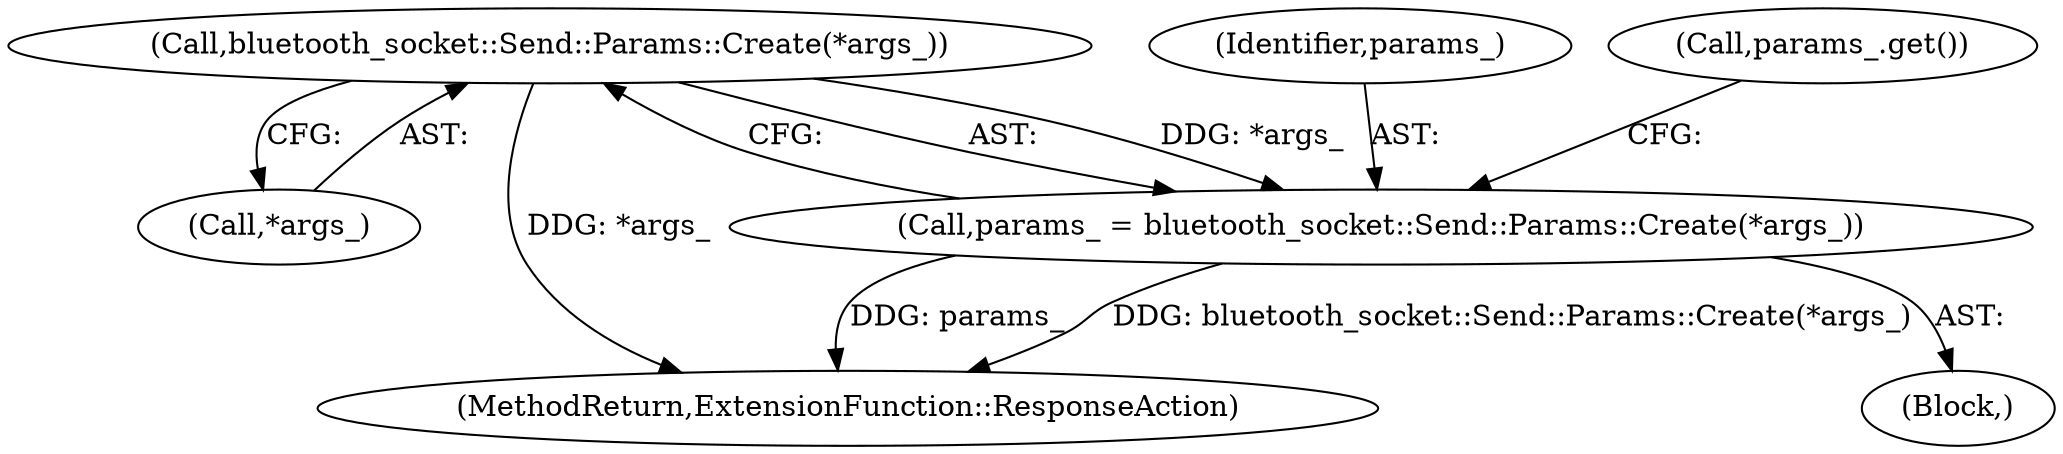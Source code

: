 digraph "0_Chrome_c5c6320f80159dc41dffc3cfbf0298925c7dcf1b@API" {
"1000106" [label="(Call,bluetooth_socket::Send::Params::Create(*args_))"];
"1000104" [label="(Call,params_ = bluetooth_socket::Send::Params::Create(*args_))"];
"1000107" [label="(Call,*args_)"];
"1000106" [label="(Call,bluetooth_socket::Send::Params::Create(*args_))"];
"1000105" [label="(Identifier,params_)"];
"1000101" [label="(Block,)"];
"1000110" [label="(Call,params_.get())"];
"1000104" [label="(Call,params_ = bluetooth_socket::Send::Params::Create(*args_))"];
"1000148" [label="(MethodReturn,ExtensionFunction::ResponseAction)"];
"1000106" -> "1000104"  [label="AST: "];
"1000106" -> "1000107"  [label="CFG: "];
"1000107" -> "1000106"  [label="AST: "];
"1000104" -> "1000106"  [label="CFG: "];
"1000106" -> "1000148"  [label="DDG: *args_"];
"1000106" -> "1000104"  [label="DDG: *args_"];
"1000104" -> "1000101"  [label="AST: "];
"1000105" -> "1000104"  [label="AST: "];
"1000110" -> "1000104"  [label="CFG: "];
"1000104" -> "1000148"  [label="DDG: params_"];
"1000104" -> "1000148"  [label="DDG: bluetooth_socket::Send::Params::Create(*args_)"];
}
